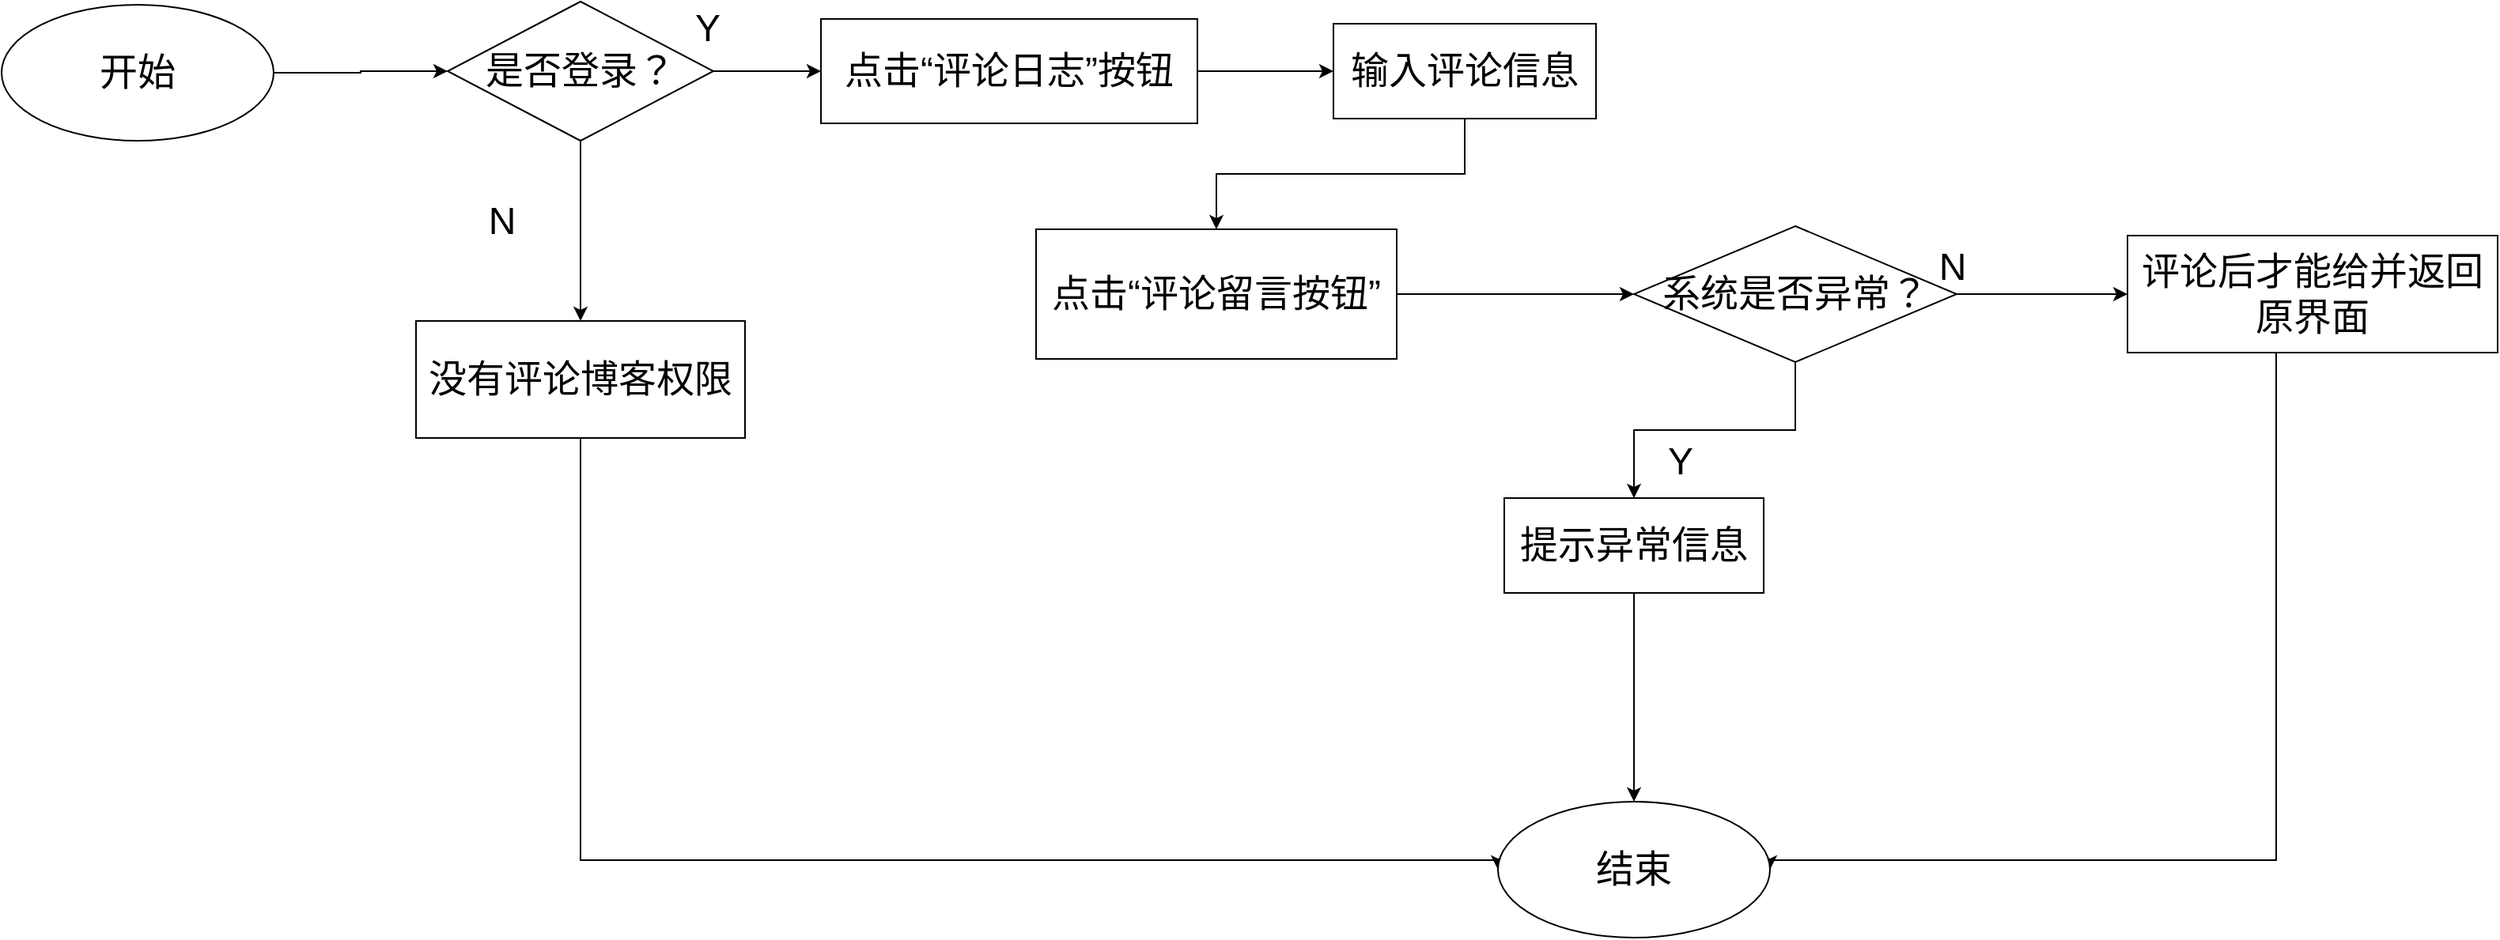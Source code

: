 <mxfile version="15.2.7" type="device"><diagram id="C5RBs43oDa-KdzZeNtuy" name="Page-1"><mxGraphModel dx="3505" dy="1412" grid="0" gridSize="10" guides="1" tooltips="1" connect="1" arrows="1" fold="1" page="0" pageScale="1" pageWidth="2339" pageHeight="3300" math="0" shadow="0"><root><mxCell id="WIyWlLk6GJQsqaUBKTNV-0"/><mxCell id="WIyWlLk6GJQsqaUBKTNV-1" parent="WIyWlLk6GJQsqaUBKTNV-0"/><mxCell id="vVohqIzL6U5dD6aCU8tN-2" value="" style="edgeStyle=orthogonalEdgeStyle;rounded=0;orthogonalLoop=1;jettySize=auto;html=1;" edge="1" parent="WIyWlLk6GJQsqaUBKTNV-1" source="vVohqIzL6U5dD6aCU8tN-0" target="vVohqIzL6U5dD6aCU8tN-1"><mxGeometry relative="1" as="geometry"/></mxCell><mxCell id="vVohqIzL6U5dD6aCU8tN-0" value="&lt;font style=&quot;font-size: 24px&quot;&gt;开始&lt;/font&gt;" style="ellipse;whiteSpace=wrap;html=1;" vertex="1" parent="WIyWlLk6GJQsqaUBKTNV-1"><mxGeometry x="-934" y="-316" width="172" height="86" as="geometry"/></mxCell><mxCell id="vVohqIzL6U5dD6aCU8tN-4" value="" style="edgeStyle=orthogonalEdgeStyle;rounded=0;orthogonalLoop=1;jettySize=auto;html=1;" edge="1" parent="WIyWlLk6GJQsqaUBKTNV-1" source="vVohqIzL6U5dD6aCU8tN-1" target="vVohqIzL6U5dD6aCU8tN-3"><mxGeometry relative="1" as="geometry"/></mxCell><mxCell id="vVohqIzL6U5dD6aCU8tN-6" value="" style="edgeStyle=orthogonalEdgeStyle;rounded=0;orthogonalLoop=1;jettySize=auto;html=1;" edge="1" parent="WIyWlLk6GJQsqaUBKTNV-1" source="vVohqIzL6U5dD6aCU8tN-1" target="vVohqIzL6U5dD6aCU8tN-5"><mxGeometry relative="1" as="geometry"/></mxCell><mxCell id="vVohqIzL6U5dD6aCU8tN-1" value="&lt;font style=&quot;font-size: 24px&quot;&gt;是否登录？&lt;/font&gt;" style="rhombus;whiteSpace=wrap;html=1;" vertex="1" parent="WIyWlLk6GJQsqaUBKTNV-1"><mxGeometry x="-652" y="-318" width="168" height="88" as="geometry"/></mxCell><mxCell id="vVohqIzL6U5dD6aCU8tN-21" style="edgeStyle=orthogonalEdgeStyle;rounded=0;orthogonalLoop=1;jettySize=auto;html=1;entryX=0;entryY=0.5;entryDx=0;entryDy=0;" edge="1" parent="WIyWlLk6GJQsqaUBKTNV-1" source="vVohqIzL6U5dD6aCU8tN-3" target="vVohqIzL6U5dD6aCU8tN-17"><mxGeometry relative="1" as="geometry"><Array as="points"><mxPoint x="-568" y="225"/></Array></mxGeometry></mxCell><mxCell id="vVohqIzL6U5dD6aCU8tN-3" value="&lt;font style=&quot;font-size: 24px&quot;&gt;没有评论博客权限&lt;/font&gt;" style="whiteSpace=wrap;html=1;" vertex="1" parent="WIyWlLk6GJQsqaUBKTNV-1"><mxGeometry x="-672" y="-116" width="208" height="74" as="geometry"/></mxCell><mxCell id="vVohqIzL6U5dD6aCU8tN-8" value="" style="edgeStyle=orthogonalEdgeStyle;rounded=0;orthogonalLoop=1;jettySize=auto;html=1;" edge="1" parent="WIyWlLk6GJQsqaUBKTNV-1" source="vVohqIzL6U5dD6aCU8tN-5" target="vVohqIzL6U5dD6aCU8tN-7"><mxGeometry relative="1" as="geometry"/></mxCell><mxCell id="vVohqIzL6U5dD6aCU8tN-5" value="&lt;font style=&quot;font-size: 24px&quot;&gt;点击“评论日志”按钮&lt;/font&gt;" style="whiteSpace=wrap;html=1;" vertex="1" parent="WIyWlLk6GJQsqaUBKTNV-1"><mxGeometry x="-416" y="-307" width="238" height="66" as="geometry"/></mxCell><mxCell id="vVohqIzL6U5dD6aCU8tN-27" style="edgeStyle=orthogonalEdgeStyle;rounded=0;orthogonalLoop=1;jettySize=auto;html=1;" edge="1" parent="WIyWlLk6GJQsqaUBKTNV-1" source="vVohqIzL6U5dD6aCU8tN-7" target="vVohqIzL6U5dD6aCU8tN-9"><mxGeometry relative="1" as="geometry"/></mxCell><mxCell id="vVohqIzL6U5dD6aCU8tN-7" value="&lt;font style=&quot;font-size: 24px&quot;&gt;输入评论信息&lt;/font&gt;" style="whiteSpace=wrap;html=1;" vertex="1" parent="WIyWlLk6GJQsqaUBKTNV-1"><mxGeometry x="-92" y="-304" width="166" height="60" as="geometry"/></mxCell><mxCell id="vVohqIzL6U5dD6aCU8tN-12" value="" style="edgeStyle=orthogonalEdgeStyle;rounded=0;orthogonalLoop=1;jettySize=auto;html=1;" edge="1" parent="WIyWlLk6GJQsqaUBKTNV-1" source="vVohqIzL6U5dD6aCU8tN-9" target="vVohqIzL6U5dD6aCU8tN-11"><mxGeometry relative="1" as="geometry"/></mxCell><mxCell id="vVohqIzL6U5dD6aCU8tN-9" value="&lt;font style=&quot;font-size: 24px&quot;&gt;点击“评论留言按钮”&lt;/font&gt;" style="whiteSpace=wrap;html=1;" vertex="1" parent="WIyWlLk6GJQsqaUBKTNV-1"><mxGeometry x="-280" y="-174" width="228" height="82" as="geometry"/></mxCell><mxCell id="vVohqIzL6U5dD6aCU8tN-14" value="" style="edgeStyle=orthogonalEdgeStyle;rounded=0;orthogonalLoop=1;jettySize=auto;html=1;" edge="1" parent="WIyWlLk6GJQsqaUBKTNV-1" source="vVohqIzL6U5dD6aCU8tN-11" target="vVohqIzL6U5dD6aCU8tN-13"><mxGeometry relative="1" as="geometry"/></mxCell><mxCell id="vVohqIzL6U5dD6aCU8tN-16" value="" style="edgeStyle=orthogonalEdgeStyle;rounded=0;orthogonalLoop=1;jettySize=auto;html=1;" edge="1" parent="WIyWlLk6GJQsqaUBKTNV-1" source="vVohqIzL6U5dD6aCU8tN-11" target="vVohqIzL6U5dD6aCU8tN-15"><mxGeometry relative="1" as="geometry"/></mxCell><mxCell id="vVohqIzL6U5dD6aCU8tN-11" value="&lt;font style=&quot;font-size: 24px&quot;&gt;系统是否异常？&lt;/font&gt;" style="rhombus;whiteSpace=wrap;html=1;" vertex="1" parent="WIyWlLk6GJQsqaUBKTNV-1"><mxGeometry x="98" y="-176" width="204" height="86" as="geometry"/></mxCell><mxCell id="vVohqIzL6U5dD6aCU8tN-19" style="edgeStyle=orthogonalEdgeStyle;rounded=0;orthogonalLoop=1;jettySize=auto;html=1;entryX=1;entryY=0.5;entryDx=0;entryDy=0;" edge="1" parent="WIyWlLk6GJQsqaUBKTNV-1" source="vVohqIzL6U5dD6aCU8tN-13" target="vVohqIzL6U5dD6aCU8tN-17"><mxGeometry relative="1" as="geometry"><Array as="points"><mxPoint x="504" y="225"/><mxPoint x="184" y="225"/></Array></mxGeometry></mxCell><mxCell id="vVohqIzL6U5dD6aCU8tN-13" value="&lt;font style=&quot;font-size: 24px&quot;&gt;评论后才能给并返回原界面&lt;/font&gt;" style="whiteSpace=wrap;html=1;" vertex="1" parent="WIyWlLk6GJQsqaUBKTNV-1"><mxGeometry x="410" y="-170" width="234" height="74" as="geometry"/></mxCell><mxCell id="vVohqIzL6U5dD6aCU8tN-18" style="edgeStyle=orthogonalEdgeStyle;rounded=0;orthogonalLoop=1;jettySize=auto;html=1;entryX=0.5;entryY=0;entryDx=0;entryDy=0;" edge="1" parent="WIyWlLk6GJQsqaUBKTNV-1" source="vVohqIzL6U5dD6aCU8tN-15" target="vVohqIzL6U5dD6aCU8tN-17"><mxGeometry relative="1" as="geometry"/></mxCell><mxCell id="vVohqIzL6U5dD6aCU8tN-15" value="&lt;font style=&quot;font-size: 24px&quot;&gt;提示异常信息&lt;/font&gt;" style="whiteSpace=wrap;html=1;" vertex="1" parent="WIyWlLk6GJQsqaUBKTNV-1"><mxGeometry x="16" y="-4" width="164" height="60" as="geometry"/></mxCell><mxCell id="vVohqIzL6U5dD6aCU8tN-17" value="&lt;font style=&quot;font-size: 24px&quot;&gt;结束&lt;/font&gt;" style="ellipse;whiteSpace=wrap;html=1;" vertex="1" parent="WIyWlLk6GJQsqaUBKTNV-1"><mxGeometry x="12" y="188" width="172" height="86" as="geometry"/></mxCell><mxCell id="vVohqIzL6U5dD6aCU8tN-20" value="&lt;font style=&quot;font-size: 24px&quot;&gt;N&lt;/font&gt;" style="text;html=1;align=center;verticalAlign=middle;resizable=0;points=[];autosize=1;strokeColor=none;fillColor=none;" vertex="1" parent="WIyWlLk6GJQsqaUBKTNV-1"><mxGeometry x="285" y="-161" width="28" height="22" as="geometry"/></mxCell><mxCell id="vVohqIzL6U5dD6aCU8tN-22" value="&lt;font style=&quot;font-size: 24px&quot;&gt;Y&lt;/font&gt;" style="text;html=1;align=center;verticalAlign=middle;resizable=0;points=[];autosize=1;strokeColor=none;fillColor=none;" vertex="1" parent="WIyWlLk6GJQsqaUBKTNV-1"><mxGeometry x="114" y="-38" width="26" height="22" as="geometry"/></mxCell><mxCell id="vVohqIzL6U5dD6aCU8tN-23" value="&lt;font style=&quot;font-size: 24px&quot;&gt;N&lt;/font&gt;" style="text;html=1;align=center;verticalAlign=middle;resizable=0;points=[];autosize=1;strokeColor=none;fillColor=none;" vertex="1" parent="WIyWlLk6GJQsqaUBKTNV-1"><mxGeometry x="-632" y="-190" width="28" height="22" as="geometry"/></mxCell><mxCell id="vVohqIzL6U5dD6aCU8tN-24" value="&lt;font style=&quot;font-size: 24px&quot;&gt;Y&lt;/font&gt;" style="text;html=1;align=center;verticalAlign=middle;resizable=0;points=[];autosize=1;strokeColor=none;fillColor=none;" vertex="1" parent="WIyWlLk6GJQsqaUBKTNV-1"><mxGeometry x="-501" y="-312" width="26" height="22" as="geometry"/></mxCell></root></mxGraphModel></diagram></mxfile>